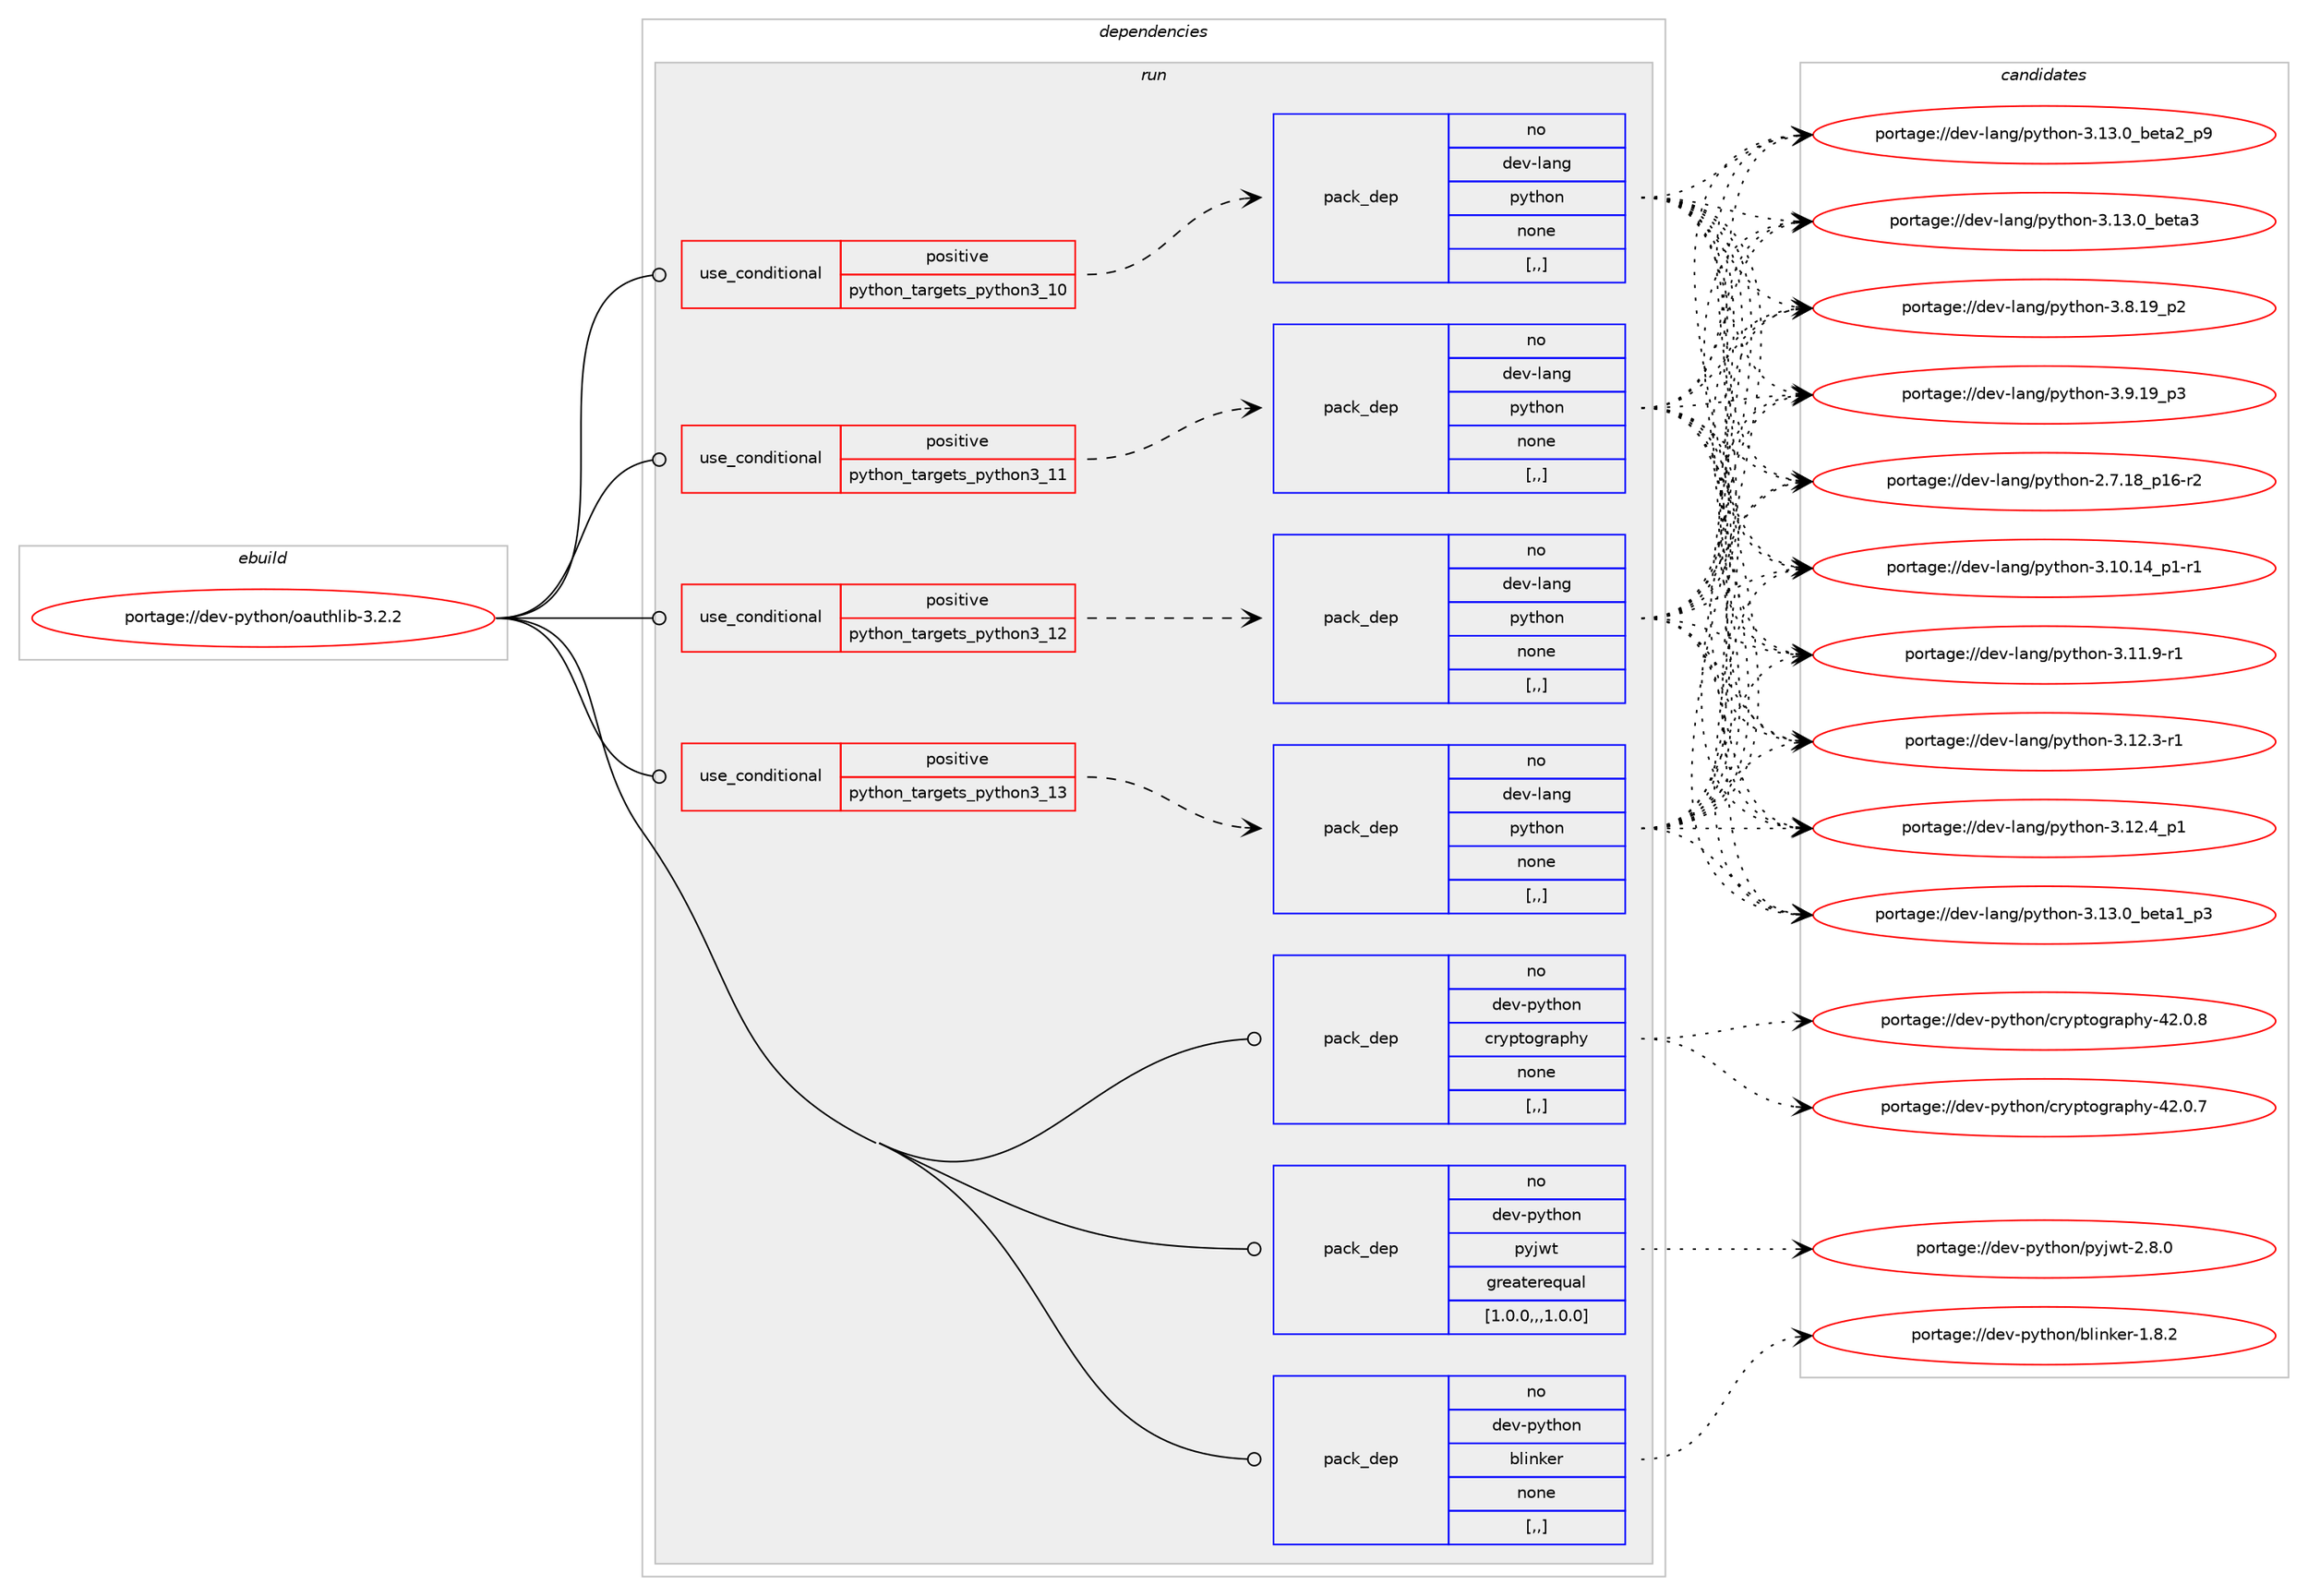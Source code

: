 digraph prolog {

# *************
# Graph options
# *************

newrank=true;
concentrate=true;
compound=true;
graph [rankdir=LR,fontname=Helvetica,fontsize=10,ranksep=1.5];#, ranksep=2.5, nodesep=0.2];
edge  [arrowhead=vee];
node  [fontname=Helvetica,fontsize=10];

# **********
# The ebuild
# **********

subgraph cluster_leftcol {
color=gray;
rank=same;
label=<<i>ebuild</i>>;
id [label="portage://dev-python/oauthlib-3.2.2", color=red, width=4, href="../dev-python/oauthlib-3.2.2.svg"];
}

# ****************
# The dependencies
# ****************

subgraph cluster_midcol {
color=gray;
label=<<i>dependencies</i>>;
subgraph cluster_compile {
fillcolor="#eeeeee";
style=filled;
label=<<i>compile</i>>;
}
subgraph cluster_compileandrun {
fillcolor="#eeeeee";
style=filled;
label=<<i>compile and run</i>>;
}
subgraph cluster_run {
fillcolor="#eeeeee";
style=filled;
label=<<i>run</i>>;
subgraph cond34395 {
dependency149247 [label=<<TABLE BORDER="0" CELLBORDER="1" CELLSPACING="0" CELLPADDING="4"><TR><TD ROWSPAN="3" CELLPADDING="10">use_conditional</TD></TR><TR><TD>positive</TD></TR><TR><TD>python_targets_python3_10</TD></TR></TABLE>>, shape=none, color=red];
subgraph pack113637 {
dependency149248 [label=<<TABLE BORDER="0" CELLBORDER="1" CELLSPACING="0" CELLPADDING="4" WIDTH="220"><TR><TD ROWSPAN="6" CELLPADDING="30">pack_dep</TD></TR><TR><TD WIDTH="110">no</TD></TR><TR><TD>dev-lang</TD></TR><TR><TD>python</TD></TR><TR><TD>none</TD></TR><TR><TD>[,,]</TD></TR></TABLE>>, shape=none, color=blue];
}
dependency149247:e -> dependency149248:w [weight=20,style="dashed",arrowhead="vee"];
}
id:e -> dependency149247:w [weight=20,style="solid",arrowhead="odot"];
subgraph cond34396 {
dependency149249 [label=<<TABLE BORDER="0" CELLBORDER="1" CELLSPACING="0" CELLPADDING="4"><TR><TD ROWSPAN="3" CELLPADDING="10">use_conditional</TD></TR><TR><TD>positive</TD></TR><TR><TD>python_targets_python3_11</TD></TR></TABLE>>, shape=none, color=red];
subgraph pack113638 {
dependency149250 [label=<<TABLE BORDER="0" CELLBORDER="1" CELLSPACING="0" CELLPADDING="4" WIDTH="220"><TR><TD ROWSPAN="6" CELLPADDING="30">pack_dep</TD></TR><TR><TD WIDTH="110">no</TD></TR><TR><TD>dev-lang</TD></TR><TR><TD>python</TD></TR><TR><TD>none</TD></TR><TR><TD>[,,]</TD></TR></TABLE>>, shape=none, color=blue];
}
dependency149249:e -> dependency149250:w [weight=20,style="dashed",arrowhead="vee"];
}
id:e -> dependency149249:w [weight=20,style="solid",arrowhead="odot"];
subgraph cond34397 {
dependency149251 [label=<<TABLE BORDER="0" CELLBORDER="1" CELLSPACING="0" CELLPADDING="4"><TR><TD ROWSPAN="3" CELLPADDING="10">use_conditional</TD></TR><TR><TD>positive</TD></TR><TR><TD>python_targets_python3_12</TD></TR></TABLE>>, shape=none, color=red];
subgraph pack113639 {
dependency149252 [label=<<TABLE BORDER="0" CELLBORDER="1" CELLSPACING="0" CELLPADDING="4" WIDTH="220"><TR><TD ROWSPAN="6" CELLPADDING="30">pack_dep</TD></TR><TR><TD WIDTH="110">no</TD></TR><TR><TD>dev-lang</TD></TR><TR><TD>python</TD></TR><TR><TD>none</TD></TR><TR><TD>[,,]</TD></TR></TABLE>>, shape=none, color=blue];
}
dependency149251:e -> dependency149252:w [weight=20,style="dashed",arrowhead="vee"];
}
id:e -> dependency149251:w [weight=20,style="solid",arrowhead="odot"];
subgraph cond34398 {
dependency149253 [label=<<TABLE BORDER="0" CELLBORDER="1" CELLSPACING="0" CELLPADDING="4"><TR><TD ROWSPAN="3" CELLPADDING="10">use_conditional</TD></TR><TR><TD>positive</TD></TR><TR><TD>python_targets_python3_13</TD></TR></TABLE>>, shape=none, color=red];
subgraph pack113640 {
dependency149254 [label=<<TABLE BORDER="0" CELLBORDER="1" CELLSPACING="0" CELLPADDING="4" WIDTH="220"><TR><TD ROWSPAN="6" CELLPADDING="30">pack_dep</TD></TR><TR><TD WIDTH="110">no</TD></TR><TR><TD>dev-lang</TD></TR><TR><TD>python</TD></TR><TR><TD>none</TD></TR><TR><TD>[,,]</TD></TR></TABLE>>, shape=none, color=blue];
}
dependency149253:e -> dependency149254:w [weight=20,style="dashed",arrowhead="vee"];
}
id:e -> dependency149253:w [weight=20,style="solid",arrowhead="odot"];
subgraph pack113641 {
dependency149255 [label=<<TABLE BORDER="0" CELLBORDER="1" CELLSPACING="0" CELLPADDING="4" WIDTH="220"><TR><TD ROWSPAN="6" CELLPADDING="30">pack_dep</TD></TR><TR><TD WIDTH="110">no</TD></TR><TR><TD>dev-python</TD></TR><TR><TD>blinker</TD></TR><TR><TD>none</TD></TR><TR><TD>[,,]</TD></TR></TABLE>>, shape=none, color=blue];
}
id:e -> dependency149255:w [weight=20,style="solid",arrowhead="odot"];
subgraph pack113642 {
dependency149256 [label=<<TABLE BORDER="0" CELLBORDER="1" CELLSPACING="0" CELLPADDING="4" WIDTH="220"><TR><TD ROWSPAN="6" CELLPADDING="30">pack_dep</TD></TR><TR><TD WIDTH="110">no</TD></TR><TR><TD>dev-python</TD></TR><TR><TD>cryptography</TD></TR><TR><TD>none</TD></TR><TR><TD>[,,]</TD></TR></TABLE>>, shape=none, color=blue];
}
id:e -> dependency149256:w [weight=20,style="solid",arrowhead="odot"];
subgraph pack113643 {
dependency149257 [label=<<TABLE BORDER="0" CELLBORDER="1" CELLSPACING="0" CELLPADDING="4" WIDTH="220"><TR><TD ROWSPAN="6" CELLPADDING="30">pack_dep</TD></TR><TR><TD WIDTH="110">no</TD></TR><TR><TD>dev-python</TD></TR><TR><TD>pyjwt</TD></TR><TR><TD>greaterequal</TD></TR><TR><TD>[1.0.0,,,1.0.0]</TD></TR></TABLE>>, shape=none, color=blue];
}
id:e -> dependency149257:w [weight=20,style="solid",arrowhead="odot"];
}
}

# **************
# The candidates
# **************

subgraph cluster_choices {
rank=same;
color=gray;
label=<<i>candidates</i>>;

subgraph choice113637 {
color=black;
nodesep=1;
choice100101118451089711010347112121116104111110455046554649569511249544511450 [label="portage://dev-lang/python-2.7.18_p16-r2", color=red, width=4,href="../dev-lang/python-2.7.18_p16-r2.svg"];
choice100101118451089711010347112121116104111110455146494846495295112494511449 [label="portage://dev-lang/python-3.10.14_p1-r1", color=red, width=4,href="../dev-lang/python-3.10.14_p1-r1.svg"];
choice100101118451089711010347112121116104111110455146494946574511449 [label="portage://dev-lang/python-3.11.9-r1", color=red, width=4,href="../dev-lang/python-3.11.9-r1.svg"];
choice100101118451089711010347112121116104111110455146495046514511449 [label="portage://dev-lang/python-3.12.3-r1", color=red, width=4,href="../dev-lang/python-3.12.3-r1.svg"];
choice100101118451089711010347112121116104111110455146495046529511249 [label="portage://dev-lang/python-3.12.4_p1", color=red, width=4,href="../dev-lang/python-3.12.4_p1.svg"];
choice10010111845108971101034711212111610411111045514649514648959810111697499511251 [label="portage://dev-lang/python-3.13.0_beta1_p3", color=red, width=4,href="../dev-lang/python-3.13.0_beta1_p3.svg"];
choice10010111845108971101034711212111610411111045514649514648959810111697509511257 [label="portage://dev-lang/python-3.13.0_beta2_p9", color=red, width=4,href="../dev-lang/python-3.13.0_beta2_p9.svg"];
choice1001011184510897110103471121211161041111104551464951464895981011169751 [label="portage://dev-lang/python-3.13.0_beta3", color=red, width=4,href="../dev-lang/python-3.13.0_beta3.svg"];
choice100101118451089711010347112121116104111110455146564649579511250 [label="portage://dev-lang/python-3.8.19_p2", color=red, width=4,href="../dev-lang/python-3.8.19_p2.svg"];
choice100101118451089711010347112121116104111110455146574649579511251 [label="portage://dev-lang/python-3.9.19_p3", color=red, width=4,href="../dev-lang/python-3.9.19_p3.svg"];
dependency149248:e -> choice100101118451089711010347112121116104111110455046554649569511249544511450:w [style=dotted,weight="100"];
dependency149248:e -> choice100101118451089711010347112121116104111110455146494846495295112494511449:w [style=dotted,weight="100"];
dependency149248:e -> choice100101118451089711010347112121116104111110455146494946574511449:w [style=dotted,weight="100"];
dependency149248:e -> choice100101118451089711010347112121116104111110455146495046514511449:w [style=dotted,weight="100"];
dependency149248:e -> choice100101118451089711010347112121116104111110455146495046529511249:w [style=dotted,weight="100"];
dependency149248:e -> choice10010111845108971101034711212111610411111045514649514648959810111697499511251:w [style=dotted,weight="100"];
dependency149248:e -> choice10010111845108971101034711212111610411111045514649514648959810111697509511257:w [style=dotted,weight="100"];
dependency149248:e -> choice1001011184510897110103471121211161041111104551464951464895981011169751:w [style=dotted,weight="100"];
dependency149248:e -> choice100101118451089711010347112121116104111110455146564649579511250:w [style=dotted,weight="100"];
dependency149248:e -> choice100101118451089711010347112121116104111110455146574649579511251:w [style=dotted,weight="100"];
}
subgraph choice113638 {
color=black;
nodesep=1;
choice100101118451089711010347112121116104111110455046554649569511249544511450 [label="portage://dev-lang/python-2.7.18_p16-r2", color=red, width=4,href="../dev-lang/python-2.7.18_p16-r2.svg"];
choice100101118451089711010347112121116104111110455146494846495295112494511449 [label="portage://dev-lang/python-3.10.14_p1-r1", color=red, width=4,href="../dev-lang/python-3.10.14_p1-r1.svg"];
choice100101118451089711010347112121116104111110455146494946574511449 [label="portage://dev-lang/python-3.11.9-r1", color=red, width=4,href="../dev-lang/python-3.11.9-r1.svg"];
choice100101118451089711010347112121116104111110455146495046514511449 [label="portage://dev-lang/python-3.12.3-r1", color=red, width=4,href="../dev-lang/python-3.12.3-r1.svg"];
choice100101118451089711010347112121116104111110455146495046529511249 [label="portage://dev-lang/python-3.12.4_p1", color=red, width=4,href="../dev-lang/python-3.12.4_p1.svg"];
choice10010111845108971101034711212111610411111045514649514648959810111697499511251 [label="portage://dev-lang/python-3.13.0_beta1_p3", color=red, width=4,href="../dev-lang/python-3.13.0_beta1_p3.svg"];
choice10010111845108971101034711212111610411111045514649514648959810111697509511257 [label="portage://dev-lang/python-3.13.0_beta2_p9", color=red, width=4,href="../dev-lang/python-3.13.0_beta2_p9.svg"];
choice1001011184510897110103471121211161041111104551464951464895981011169751 [label="portage://dev-lang/python-3.13.0_beta3", color=red, width=4,href="../dev-lang/python-3.13.0_beta3.svg"];
choice100101118451089711010347112121116104111110455146564649579511250 [label="portage://dev-lang/python-3.8.19_p2", color=red, width=4,href="../dev-lang/python-3.8.19_p2.svg"];
choice100101118451089711010347112121116104111110455146574649579511251 [label="portage://dev-lang/python-3.9.19_p3", color=red, width=4,href="../dev-lang/python-3.9.19_p3.svg"];
dependency149250:e -> choice100101118451089711010347112121116104111110455046554649569511249544511450:w [style=dotted,weight="100"];
dependency149250:e -> choice100101118451089711010347112121116104111110455146494846495295112494511449:w [style=dotted,weight="100"];
dependency149250:e -> choice100101118451089711010347112121116104111110455146494946574511449:w [style=dotted,weight="100"];
dependency149250:e -> choice100101118451089711010347112121116104111110455146495046514511449:w [style=dotted,weight="100"];
dependency149250:e -> choice100101118451089711010347112121116104111110455146495046529511249:w [style=dotted,weight="100"];
dependency149250:e -> choice10010111845108971101034711212111610411111045514649514648959810111697499511251:w [style=dotted,weight="100"];
dependency149250:e -> choice10010111845108971101034711212111610411111045514649514648959810111697509511257:w [style=dotted,weight="100"];
dependency149250:e -> choice1001011184510897110103471121211161041111104551464951464895981011169751:w [style=dotted,weight="100"];
dependency149250:e -> choice100101118451089711010347112121116104111110455146564649579511250:w [style=dotted,weight="100"];
dependency149250:e -> choice100101118451089711010347112121116104111110455146574649579511251:w [style=dotted,weight="100"];
}
subgraph choice113639 {
color=black;
nodesep=1;
choice100101118451089711010347112121116104111110455046554649569511249544511450 [label="portage://dev-lang/python-2.7.18_p16-r2", color=red, width=4,href="../dev-lang/python-2.7.18_p16-r2.svg"];
choice100101118451089711010347112121116104111110455146494846495295112494511449 [label="portage://dev-lang/python-3.10.14_p1-r1", color=red, width=4,href="../dev-lang/python-3.10.14_p1-r1.svg"];
choice100101118451089711010347112121116104111110455146494946574511449 [label="portage://dev-lang/python-3.11.9-r1", color=red, width=4,href="../dev-lang/python-3.11.9-r1.svg"];
choice100101118451089711010347112121116104111110455146495046514511449 [label="portage://dev-lang/python-3.12.3-r1", color=red, width=4,href="../dev-lang/python-3.12.3-r1.svg"];
choice100101118451089711010347112121116104111110455146495046529511249 [label="portage://dev-lang/python-3.12.4_p1", color=red, width=4,href="../dev-lang/python-3.12.4_p1.svg"];
choice10010111845108971101034711212111610411111045514649514648959810111697499511251 [label="portage://dev-lang/python-3.13.0_beta1_p3", color=red, width=4,href="../dev-lang/python-3.13.0_beta1_p3.svg"];
choice10010111845108971101034711212111610411111045514649514648959810111697509511257 [label="portage://dev-lang/python-3.13.0_beta2_p9", color=red, width=4,href="../dev-lang/python-3.13.0_beta2_p9.svg"];
choice1001011184510897110103471121211161041111104551464951464895981011169751 [label="portage://dev-lang/python-3.13.0_beta3", color=red, width=4,href="../dev-lang/python-3.13.0_beta3.svg"];
choice100101118451089711010347112121116104111110455146564649579511250 [label="portage://dev-lang/python-3.8.19_p2", color=red, width=4,href="../dev-lang/python-3.8.19_p2.svg"];
choice100101118451089711010347112121116104111110455146574649579511251 [label="portage://dev-lang/python-3.9.19_p3", color=red, width=4,href="../dev-lang/python-3.9.19_p3.svg"];
dependency149252:e -> choice100101118451089711010347112121116104111110455046554649569511249544511450:w [style=dotted,weight="100"];
dependency149252:e -> choice100101118451089711010347112121116104111110455146494846495295112494511449:w [style=dotted,weight="100"];
dependency149252:e -> choice100101118451089711010347112121116104111110455146494946574511449:w [style=dotted,weight="100"];
dependency149252:e -> choice100101118451089711010347112121116104111110455146495046514511449:w [style=dotted,weight="100"];
dependency149252:e -> choice100101118451089711010347112121116104111110455146495046529511249:w [style=dotted,weight="100"];
dependency149252:e -> choice10010111845108971101034711212111610411111045514649514648959810111697499511251:w [style=dotted,weight="100"];
dependency149252:e -> choice10010111845108971101034711212111610411111045514649514648959810111697509511257:w [style=dotted,weight="100"];
dependency149252:e -> choice1001011184510897110103471121211161041111104551464951464895981011169751:w [style=dotted,weight="100"];
dependency149252:e -> choice100101118451089711010347112121116104111110455146564649579511250:w [style=dotted,weight="100"];
dependency149252:e -> choice100101118451089711010347112121116104111110455146574649579511251:w [style=dotted,weight="100"];
}
subgraph choice113640 {
color=black;
nodesep=1;
choice100101118451089711010347112121116104111110455046554649569511249544511450 [label="portage://dev-lang/python-2.7.18_p16-r2", color=red, width=4,href="../dev-lang/python-2.7.18_p16-r2.svg"];
choice100101118451089711010347112121116104111110455146494846495295112494511449 [label="portage://dev-lang/python-3.10.14_p1-r1", color=red, width=4,href="../dev-lang/python-3.10.14_p1-r1.svg"];
choice100101118451089711010347112121116104111110455146494946574511449 [label="portage://dev-lang/python-3.11.9-r1", color=red, width=4,href="../dev-lang/python-3.11.9-r1.svg"];
choice100101118451089711010347112121116104111110455146495046514511449 [label="portage://dev-lang/python-3.12.3-r1", color=red, width=4,href="../dev-lang/python-3.12.3-r1.svg"];
choice100101118451089711010347112121116104111110455146495046529511249 [label="portage://dev-lang/python-3.12.4_p1", color=red, width=4,href="../dev-lang/python-3.12.4_p1.svg"];
choice10010111845108971101034711212111610411111045514649514648959810111697499511251 [label="portage://dev-lang/python-3.13.0_beta1_p3", color=red, width=4,href="../dev-lang/python-3.13.0_beta1_p3.svg"];
choice10010111845108971101034711212111610411111045514649514648959810111697509511257 [label="portage://dev-lang/python-3.13.0_beta2_p9", color=red, width=4,href="../dev-lang/python-3.13.0_beta2_p9.svg"];
choice1001011184510897110103471121211161041111104551464951464895981011169751 [label="portage://dev-lang/python-3.13.0_beta3", color=red, width=4,href="../dev-lang/python-3.13.0_beta3.svg"];
choice100101118451089711010347112121116104111110455146564649579511250 [label="portage://dev-lang/python-3.8.19_p2", color=red, width=4,href="../dev-lang/python-3.8.19_p2.svg"];
choice100101118451089711010347112121116104111110455146574649579511251 [label="portage://dev-lang/python-3.9.19_p3", color=red, width=4,href="../dev-lang/python-3.9.19_p3.svg"];
dependency149254:e -> choice100101118451089711010347112121116104111110455046554649569511249544511450:w [style=dotted,weight="100"];
dependency149254:e -> choice100101118451089711010347112121116104111110455146494846495295112494511449:w [style=dotted,weight="100"];
dependency149254:e -> choice100101118451089711010347112121116104111110455146494946574511449:w [style=dotted,weight="100"];
dependency149254:e -> choice100101118451089711010347112121116104111110455146495046514511449:w [style=dotted,weight="100"];
dependency149254:e -> choice100101118451089711010347112121116104111110455146495046529511249:w [style=dotted,weight="100"];
dependency149254:e -> choice10010111845108971101034711212111610411111045514649514648959810111697499511251:w [style=dotted,weight="100"];
dependency149254:e -> choice10010111845108971101034711212111610411111045514649514648959810111697509511257:w [style=dotted,weight="100"];
dependency149254:e -> choice1001011184510897110103471121211161041111104551464951464895981011169751:w [style=dotted,weight="100"];
dependency149254:e -> choice100101118451089711010347112121116104111110455146564649579511250:w [style=dotted,weight="100"];
dependency149254:e -> choice100101118451089711010347112121116104111110455146574649579511251:w [style=dotted,weight="100"];
}
subgraph choice113641 {
color=black;
nodesep=1;
choice100101118451121211161041111104798108105110107101114454946564650 [label="portage://dev-python/blinker-1.8.2", color=red, width=4,href="../dev-python/blinker-1.8.2.svg"];
dependency149255:e -> choice100101118451121211161041111104798108105110107101114454946564650:w [style=dotted,weight="100"];
}
subgraph choice113642 {
color=black;
nodesep=1;
choice1001011184511212111610411111047991141211121161111031149711210412145525046484655 [label="portage://dev-python/cryptography-42.0.7", color=red, width=4,href="../dev-python/cryptography-42.0.7.svg"];
choice1001011184511212111610411111047991141211121161111031149711210412145525046484656 [label="portage://dev-python/cryptography-42.0.8", color=red, width=4,href="../dev-python/cryptography-42.0.8.svg"];
dependency149256:e -> choice1001011184511212111610411111047991141211121161111031149711210412145525046484655:w [style=dotted,weight="100"];
dependency149256:e -> choice1001011184511212111610411111047991141211121161111031149711210412145525046484656:w [style=dotted,weight="100"];
}
subgraph choice113643 {
color=black;
nodesep=1;
choice1001011184511212111610411111047112121106119116455046564648 [label="portage://dev-python/pyjwt-2.8.0", color=red, width=4,href="../dev-python/pyjwt-2.8.0.svg"];
dependency149257:e -> choice1001011184511212111610411111047112121106119116455046564648:w [style=dotted,weight="100"];
}
}

}
